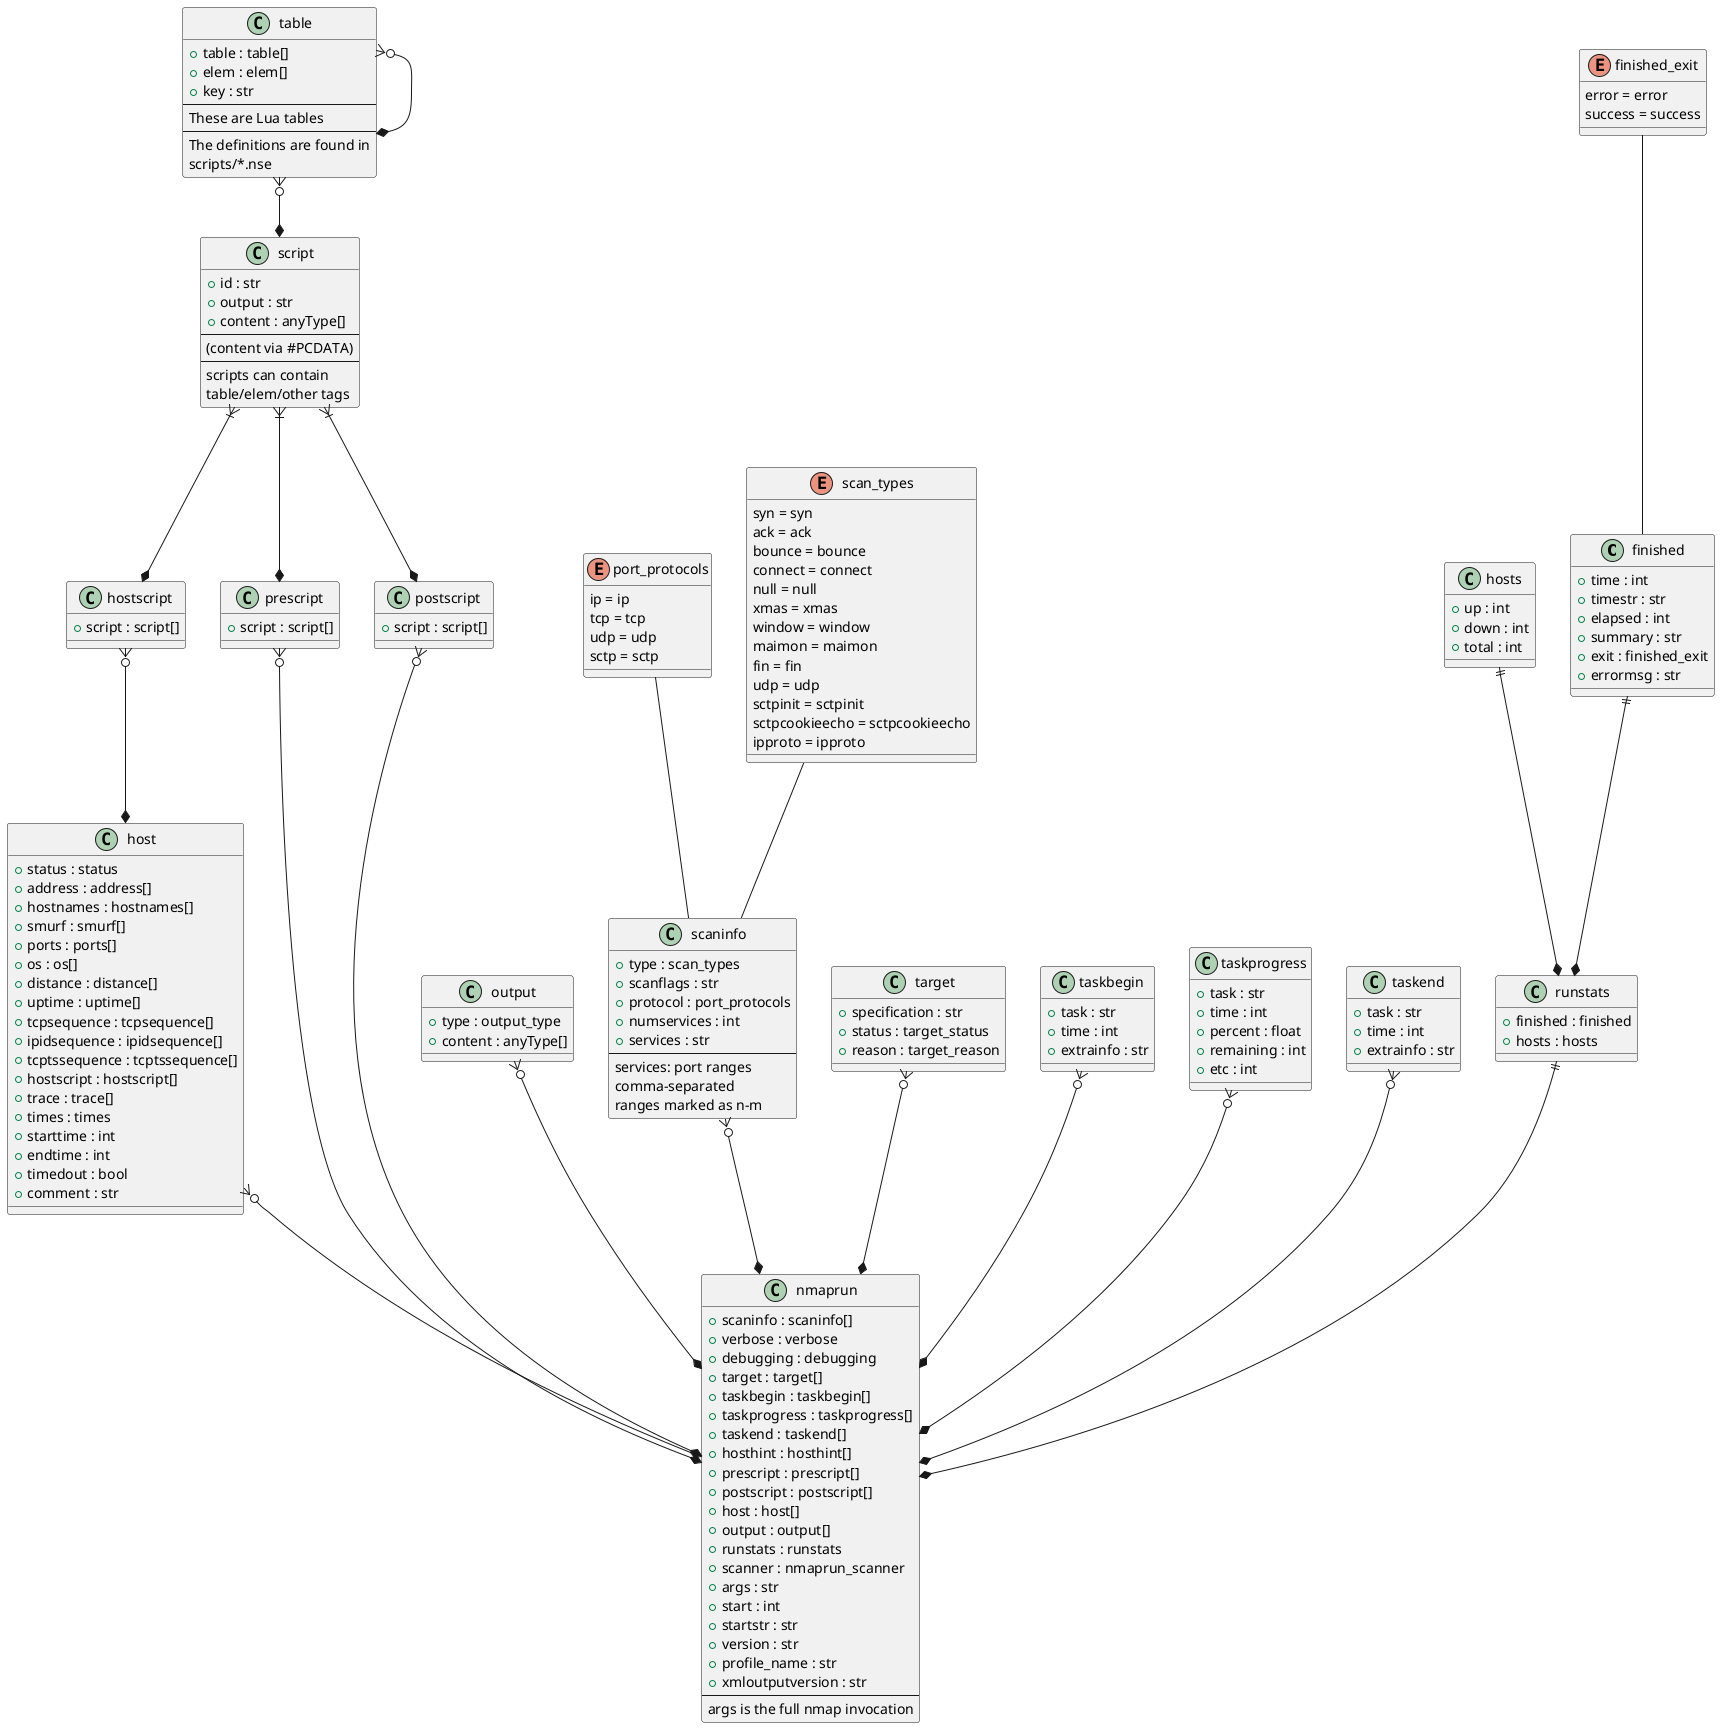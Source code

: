 @startuml



class finished {
    +time : int
    +timestr : str
    +elapsed : int
    +summary : str
    +exit : finished_exit
    +errormsg : str
}
finished_exit --- finished

class host {
    +status : status
    +address : address[]
    +hostnames : hostnames[]
    +smurf : smurf[]
    +ports : ports[]
    +os : os[]
    +distance : distance[]
    +uptime : uptime[]
    +tcpsequence : tcpsequence[]
    +ipidsequence : ipidsequence[]
    +tcptssequence : tcptssequence[]
    +hostscript : hostscript[]
    +trace : trace[]
    +times : times
    +starttime : int
    +endtime : int
    +timedout : bool
    +comment : str
}

hostscript }o--* host
 
class hosts {
    +up : int
    +down : int
    +total : int
}
class hostscript {
    +script : script[]
}

class nmaprun {
    +scaninfo : scaninfo[]
    +verbose : verbose
    +debugging : debugging
    +target : target[]
    +taskbegin : taskbegin[]
    +taskprogress : taskprogress[]
    +taskend : taskend[]
    +hosthint : hosthint[]
    +prescript : prescript[]
    +postscript : postscript[]
    +host : host[]
    +output : output[]
    +runstats : runstats
    +scanner : nmaprun_scanner
    +args : str
    +start : int
    +startstr : str
    +version : str
    +profile_name : str
    +xmloutputversion : str
    --
    args is the full nmap invocation
}

host }o--o nmaprun
output }o--* nmaprun
scaninfo }o--* nmaprun
target }o--* nmaprun
taskbegin }o--* nmaprun
taskprogress }o--* nmaprun
taskend }o--* nmaprun
runstats ||--* nmaprun
prescript }o--* nmaprun
postscript }o--* nmaprun

class output {
    +type : output_type
    +content : anyType[]
}

class postscript {
    +script : script[]
}

class prescript {
    +script : script[]
}

class runstats {
    +finished : finished
    +hosts : hosts
}

hosts ||--*  runstats
finished ||--* runstats

class scaninfo {
    +type : scan_types
    +scanflags : str
    +protocol : port_protocols
    +numservices : int
    +services : str
    --
    services: port ranges
    comma-separated
    ranges marked as n-m
}

port_protocols -- scaninfo
scan_types -- scaninfo

class script {
    +id : str
    +output : str
    +content : anyType[]
    --
    (content via #PCDATA)
    --
    scripts can contain
    table/elem/other tags
}

table }o--* script
script }|--* hostscript
script }|--* prescript
script }|--* postscript

class table {
    +table : table[]
    +elem : elem[]
    +key : str
    --
    These are Lua tables
    --
    The definitions are found in
    scripts/*.nse
}

table }o--* table

class target {
    +specification : str
    +status : target_status
    +reason : target_reason
}
              
class taskbegin {
    +task : str
    +time : int
    +extrainfo : str
}

class taskend {
    +task : str
    +time : int
    +extrainfo : str
}

class taskprogress {
    +task : str
    +time : int
    +percent : float
    +remaining : int
    +etc : int
}


enum finished_exit {
    error = error
    success = success
}
enum port_protocols {
    ip = ip
    tcp = tcp
    udp = udp
    sctp = sctp
}
enum scan_types {
    syn = syn
    ack = ack
    bounce = bounce
    connect = connect
    null = null
    xmas = xmas
    window = window
    maimon = maimon
    fin = fin
    udp = udp
    sctpinit = sctpinit
    sctpcookieecho = sctpcookieecho
    ipproto = ipproto
}

@enduml
